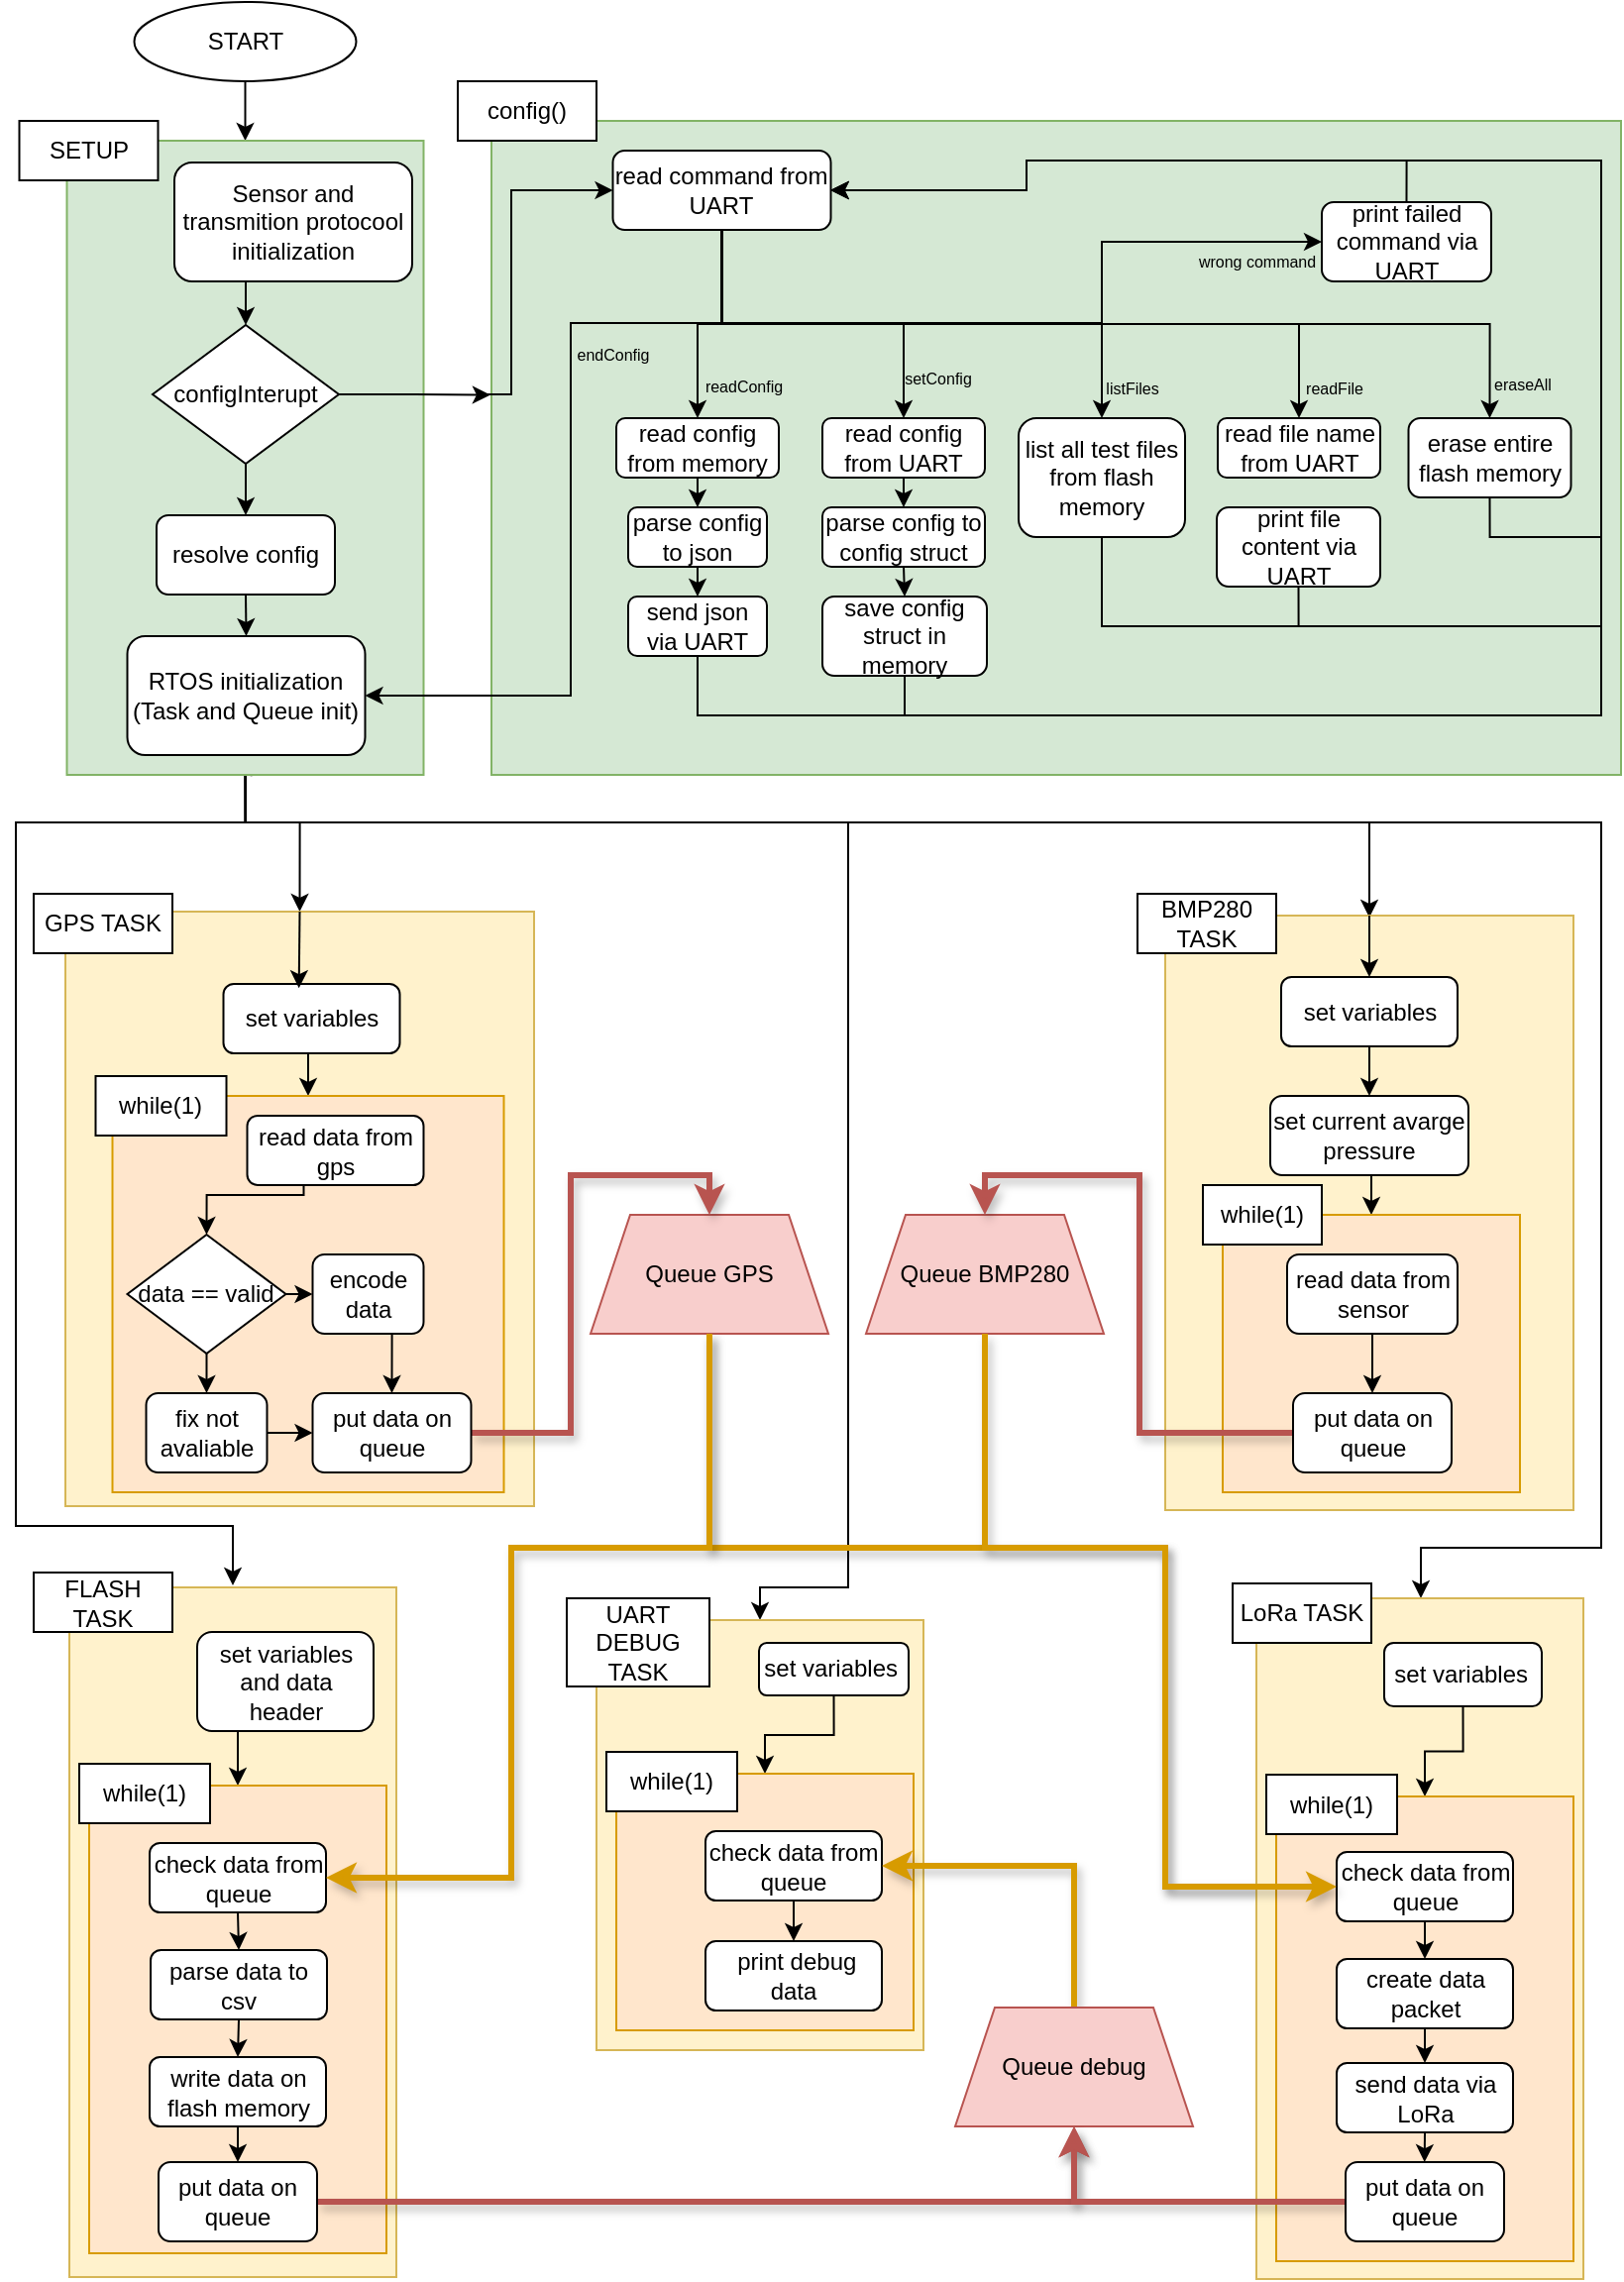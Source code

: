 <mxfile version="14.2.9" type="device"><diagram id="j7i_S4U2fD-JFl6NUYsl" name="Page-1"><mxGraphModel dx="1185" dy="635" grid="1" gridSize="10" guides="1" tooltips="1" connect="1" arrows="1" fold="1" page="1" pageScale="1" pageWidth="827" pageHeight="1169" math="0" shadow="0"><root><mxCell id="0"/><mxCell id="1" parent="0"/><mxCell id="GOM4P5yWEiOTHMQpTjAB-31" style="edgeStyle=orthogonalEdgeStyle;rounded=0;orthogonalLoop=1;jettySize=auto;html=1;exitX=0.5;exitY=1;exitDx=0;exitDy=0;entryX=0.5;entryY=0;entryDx=0;entryDy=0;" edge="1" parent="1" source="WGwQD9gtmluNyGBOZMlj-1" target="WGwQD9gtmluNyGBOZMlj-3"><mxGeometry relative="1" as="geometry"/></mxCell><mxCell id="WGwQD9gtmluNyGBOZMlj-1" value="START" style="ellipse;whiteSpace=wrap;html=1;" parent="1" vertex="1"><mxGeometry x="69.75" y="10" width="112" height="40" as="geometry"/></mxCell><mxCell id="WGwQD9gtmluNyGBOZMlj-110" style="edgeStyle=orthogonalEdgeStyle;rounded=0;orthogonalLoop=1;jettySize=auto;html=1;exitX=0.5;exitY=1;exitDx=0;exitDy=0;entryX=0.5;entryY=0;entryDx=0;entryDy=0;" parent="1" source="WGwQD9gtmluNyGBOZMlj-3" target="WGwQD9gtmluNyGBOZMlj-40" edge="1"><mxGeometry relative="1" as="geometry"><Array as="points"><mxPoint x="126" y="424"/><mxPoint x="153" y="424"/></Array></mxGeometry></mxCell><mxCell id="WGwQD9gtmluNyGBOZMlj-112" style="edgeStyle=orthogonalEdgeStyle;rounded=0;orthogonalLoop=1;jettySize=auto;html=1;entryX=0.5;entryY=0;entryDx=0;entryDy=0;" parent="1" edge="1"><mxGeometry relative="1" as="geometry"><mxPoint x="172" y="424" as="sourcePoint"/><mxPoint x="693" y="472" as="targetPoint"/><Array as="points"><mxPoint x="125" y="424"/><mxPoint x="125" y="424"/><mxPoint x="693" y="424"/></Array></mxGeometry></mxCell><mxCell id="WGwQD9gtmluNyGBOZMlj-158" style="edgeStyle=orthogonalEdgeStyle;rounded=0;orthogonalLoop=1;jettySize=auto;html=1;exitX=0.517;exitY=1.002;exitDx=0;exitDy=0;entryX=0.5;entryY=0;entryDx=0;entryDy=0;shadow=0;strokeWidth=1;exitPerimeter=0;" parent="1" source="WGwQD9gtmluNyGBOZMlj-3" edge="1"><mxGeometry relative="1" as="geometry"><mxPoint x="408" y="379.0" as="sourcePoint"/><mxPoint x="119.5" y="809" as="targetPoint"/><Array as="points"><mxPoint x="126" y="381"/><mxPoint x="126" y="424"/><mxPoint x="10" y="424"/><mxPoint x="10" y="779"/><mxPoint x="120" y="779"/></Array></mxGeometry></mxCell><mxCell id="WGwQD9gtmluNyGBOZMlj-160" style="edgeStyle=orthogonalEdgeStyle;rounded=0;orthogonalLoop=1;jettySize=auto;html=1;exitX=0.5;exitY=1;exitDx=0;exitDy=0;shadow=0;strokeWidth=1;" parent="1" source="WGwQD9gtmluNyGBOZMlj-3" target="WGwQD9gtmluNyGBOZMlj-115" edge="1"><mxGeometry relative="1" as="geometry"><Array as="points"><mxPoint x="126" y="424"/><mxPoint x="810" y="424"/><mxPoint x="810" y="790"/><mxPoint x="719" y="790"/></Array></mxGeometry></mxCell><mxCell id="WGwQD9gtmluNyGBOZMlj-192" style="edgeStyle=orthogonalEdgeStyle;rounded=0;orthogonalLoop=1;jettySize=auto;html=1;exitX=0.5;exitY=1;exitDx=0;exitDy=0;entryX=0.5;entryY=0;entryDx=0;entryDy=0;shadow=0;strokeWidth=1;" parent="1" source="WGwQD9gtmluNyGBOZMlj-3" target="WGwQD9gtmluNyGBOZMlj-122" edge="1"><mxGeometry relative="1" as="geometry"><Array as="points"><mxPoint x="126" y="424"/><mxPoint x="430" y="424"/><mxPoint x="430" y="810"/><mxPoint x="386" y="810"/></Array></mxGeometry></mxCell><mxCell id="WGwQD9gtmluNyGBOZMlj-3" value="" style="rounded=0;whiteSpace=wrap;html=1;fillColor=#d5e8d4;strokeColor=#82b366;" parent="1" vertex="1"><mxGeometry x="35.75" y="80" width="180" height="320" as="geometry"/></mxCell><mxCell id="WGwQD9gtmluNyGBOZMlj-34" style="edgeStyle=orthogonalEdgeStyle;rounded=0;orthogonalLoop=1;jettySize=auto;html=1;exitX=0.5;exitY=1;exitDx=0;exitDy=0;entryX=0.5;entryY=0;entryDx=0;entryDy=0;" parent="1" source="WGwQD9gtmluNyGBOZMlj-5" target="WGwQD9gtmluNyGBOZMlj-6" edge="1"><mxGeometry relative="1" as="geometry"/></mxCell><mxCell id="WGwQD9gtmluNyGBOZMlj-5" value="Sensor and transmition protocool initialization" style="rounded=1;whiteSpace=wrap;html=1;" parent="1" vertex="1"><mxGeometry x="90" y="91" width="120" height="60" as="geometry"/></mxCell><mxCell id="GOM4P5yWEiOTHMQpTjAB-51" style="edgeStyle=orthogonalEdgeStyle;rounded=0;orthogonalLoop=1;jettySize=auto;html=1;exitX=0.5;exitY=1;exitDx=0;exitDy=0;entryX=0.5;entryY=0;entryDx=0;entryDy=0;" edge="1" parent="1" source="WGwQD9gtmluNyGBOZMlj-6" target="GOM4P5yWEiOTHMQpTjAB-50"><mxGeometry relative="1" as="geometry"/></mxCell><mxCell id="GOM4P5yWEiOTHMQpTjAB-54" style="edgeStyle=orthogonalEdgeStyle;rounded=0;orthogonalLoop=1;jettySize=auto;html=1;exitX=1;exitY=0.5;exitDx=0;exitDy=0;entryX=-0.001;entryY=0.419;entryDx=0;entryDy=0;entryPerimeter=0;" edge="1" parent="1" source="WGwQD9gtmluNyGBOZMlj-6" target="WGwQD9gtmluNyGBOZMlj-10"><mxGeometry relative="1" as="geometry"><mxPoint x="248" y="208" as="targetPoint"/></mxGeometry></mxCell><mxCell id="WGwQD9gtmluNyGBOZMlj-6" value="configInterupt" style="rhombus;whiteSpace=wrap;html=1;" parent="1" vertex="1"><mxGeometry x="79" y="173" width="94" height="70" as="geometry"/></mxCell><mxCell id="WGwQD9gtmluNyGBOZMlj-10" value="&lt;br&gt;&lt;br&gt;" style="rounded=0;whiteSpace=wrap;html=1;fillColor=#d5e8d4;strokeColor=#82b366;" parent="1" vertex="1"><mxGeometry x="250" y="70" width="570" height="330" as="geometry"/></mxCell><mxCell id="WGwQD9gtmluNyGBOZMlj-12" value="config()" style="rounded=0;whiteSpace=wrap;html=1;" parent="1" vertex="1"><mxGeometry x="233" y="50" width="70" height="30" as="geometry"/></mxCell><mxCell id="GOM4P5yWEiOTHMQpTjAB-33" value="" style="edgeStyle=orthogonalEdgeStyle;rounded=0;orthogonalLoop=1;jettySize=auto;html=1;exitX=0.5;exitY=1;exitDx=0;exitDy=0;entryX=0.5;entryY=0;entryDx=0;entryDy=0;" edge="1" parent="1" source="WGwQD9gtmluNyGBOZMlj-15" target="GOM4P5yWEiOTHMQpTjAB-7"><mxGeometry x="0.56" relative="1" as="geometry"><mxPoint as="offset"/></mxGeometry></mxCell><mxCell id="GOM4P5yWEiOTHMQpTjAB-42" value="&lt;font style=&quot;font-size: 8px&quot;&gt;readConfig&lt;/font&gt;" style="edgeLabel;html=1;align=center;verticalAlign=middle;resizable=0;points=[];labelBackgroundColor=none;" vertex="1" connectable="0" parent="GOM4P5yWEiOTHMQpTjAB-33"><mxGeometry x="0.562" y="-1" relative="1" as="geometry"><mxPoint x="23.99" y="6.29" as="offset"/></mxGeometry></mxCell><mxCell id="GOM4P5yWEiOTHMQpTjAB-34" value="" style="edgeStyle=orthogonalEdgeStyle;rounded=0;orthogonalLoop=1;jettySize=auto;html=1;exitX=0.5;exitY=1;exitDx=0;exitDy=0;entryX=0.5;entryY=0;entryDx=0;entryDy=0;" edge="1" parent="1" source="WGwQD9gtmluNyGBOZMlj-15" target="GOM4P5yWEiOTHMQpTjAB-14"><mxGeometry x="0.619" relative="1" as="geometry"><mxPoint as="offset"/></mxGeometry></mxCell><mxCell id="GOM4P5yWEiOTHMQpTjAB-44" value="&lt;font style=&quot;font-size: 8px&quot;&gt;setConfig&lt;/font&gt;" style="edgeLabel;html=1;align=center;verticalAlign=middle;resizable=0;points=[];labelBackgroundColor=none;" vertex="1" connectable="0" parent="GOM4P5yWEiOTHMQpTjAB-34"><mxGeometry x="0.585" relative="1" as="geometry"><mxPoint x="17.2" y="17.94" as="offset"/></mxGeometry></mxCell><mxCell id="GOM4P5yWEiOTHMQpTjAB-35" style="edgeStyle=orthogonalEdgeStyle;rounded=0;orthogonalLoop=1;jettySize=auto;html=1;exitX=0.5;exitY=1;exitDx=0;exitDy=0;" edge="1" parent="1" source="WGwQD9gtmluNyGBOZMlj-15" target="GOM4P5yWEiOTHMQpTjAB-21"><mxGeometry relative="1" as="geometry"/></mxCell><mxCell id="GOM4P5yWEiOTHMQpTjAB-45" value="&lt;font style=&quot;font-size: 8px&quot;&gt;listFiles&lt;/font&gt;" style="edgeLabel;html=1;align=center;verticalAlign=middle;resizable=0;points=[];labelBackgroundColor=none;" vertex="1" connectable="0" parent="GOM4P5yWEiOTHMQpTjAB-35"><mxGeometry x="0.888" relative="1" as="geometry"><mxPoint x="15.17" as="offset"/></mxGeometry></mxCell><mxCell id="GOM4P5yWEiOTHMQpTjAB-36" style="edgeStyle=orthogonalEdgeStyle;rounded=0;orthogonalLoop=1;jettySize=auto;html=1;exitX=0.5;exitY=1;exitDx=0;exitDy=0;entryX=0.5;entryY=0;entryDx=0;entryDy=0;" edge="1" parent="1" source="WGwQD9gtmluNyGBOZMlj-15" target="GOM4P5yWEiOTHMQpTjAB-22"><mxGeometry relative="1" as="geometry"/></mxCell><mxCell id="GOM4P5yWEiOTHMQpTjAB-46" value="&lt;font style=&quot;font-size: 8px&quot;&gt;readFile&lt;/font&gt;" style="edgeLabel;html=1;align=center;verticalAlign=middle;resizable=0;points=[];labelBackgroundColor=none;" vertex="1" connectable="0" parent="GOM4P5yWEiOTHMQpTjAB-36"><mxGeometry x="0.916" y="-1" relative="1" as="geometry"><mxPoint x="18.73" as="offset"/></mxGeometry></mxCell><mxCell id="GOM4P5yWEiOTHMQpTjAB-37" style="edgeStyle=orthogonalEdgeStyle;rounded=0;orthogonalLoop=1;jettySize=auto;html=1;exitX=0.5;exitY=1;exitDx=0;exitDy=0;entryX=0.5;entryY=0;entryDx=0;entryDy=0;" edge="1" parent="1" source="WGwQD9gtmluNyGBOZMlj-15" target="GOM4P5yWEiOTHMQpTjAB-26"><mxGeometry relative="1" as="geometry"/></mxCell><mxCell id="GOM4P5yWEiOTHMQpTjAB-47" value="&lt;font style=&quot;font-size: 8px&quot;&gt;eraseAll&lt;/font&gt;" style="edgeLabel;html=1;align=center;verticalAlign=middle;resizable=0;points=[];labelBackgroundColor=none;" vertex="1" connectable="0" parent="GOM4P5yWEiOTHMQpTjAB-37"><mxGeometry x="0.924" y="1" relative="1" as="geometry"><mxPoint x="14.76" as="offset"/></mxGeometry></mxCell><mxCell id="GOM4P5yWEiOTHMQpTjAB-57" style="edgeStyle=orthogonalEdgeStyle;rounded=0;orthogonalLoop=1;jettySize=auto;html=1;exitX=0.5;exitY=1;exitDx=0;exitDy=0;entryX=1;entryY=0.5;entryDx=0;entryDy=0;" edge="1" parent="1" source="WGwQD9gtmluNyGBOZMlj-15" target="WGwQD9gtmluNyGBOZMlj-35"><mxGeometry relative="1" as="geometry"><Array as="points"><mxPoint x="366" y="172"/><mxPoint x="290" y="172"/><mxPoint x="290" y="360"/></Array></mxGeometry></mxCell><mxCell id="GOM4P5yWEiOTHMQpTjAB-58" value="&lt;font style=&quot;font-size: 8px&quot;&gt;endConfig&lt;/font&gt;" style="edgeLabel;html=1;align=center;verticalAlign=middle;resizable=0;points=[];labelBackgroundColor=none;" vertex="1" connectable="0" parent="GOM4P5yWEiOTHMQpTjAB-57"><mxGeometry x="-0.228" relative="1" as="geometry"><mxPoint x="21.22" y="-22.29" as="offset"/></mxGeometry></mxCell><mxCell id="GOM4P5yWEiOTHMQpTjAB-66" style="edgeStyle=orthogonalEdgeStyle;rounded=0;orthogonalLoop=1;jettySize=auto;html=1;exitX=0.5;exitY=1;exitDx=0;exitDy=0;entryX=0;entryY=0.5;entryDx=0;entryDy=0;" edge="1" parent="1" source="WGwQD9gtmluNyGBOZMlj-15" target="GOM4P5yWEiOTHMQpTjAB-30"><mxGeometry relative="1" as="geometry"><Array as="points"><mxPoint x="366" y="172"/><mxPoint x="558" y="172"/><mxPoint x="558" y="131"/></Array></mxGeometry></mxCell><mxCell id="GOM4P5yWEiOTHMQpTjAB-67" value="&lt;font style=&quot;font-size: 8px&quot;&gt;wrong command&lt;/font&gt;" style="edgeLabel;html=1;align=center;verticalAlign=middle;resizable=0;points=[];labelBackgroundColor=none;" vertex="1" connectable="0" parent="GOM4P5yWEiOTHMQpTjAB-66"><mxGeometry x="0.797" y="-1" relative="1" as="geometry"><mxPoint x="6.89" y="8" as="offset"/></mxGeometry></mxCell><mxCell id="WGwQD9gtmluNyGBOZMlj-15" value="read command from UART" style="rounded=1;whiteSpace=wrap;html=1;" parent="1" vertex="1"><mxGeometry x="311.25" y="85" width="110" height="40" as="geometry"/></mxCell><mxCell id="WGwQD9gtmluNyGBOZMlj-35" value="RTOS initialization&lt;br&gt;(Task and Queue init)" style="rounded=1;whiteSpace=wrap;html=1;" parent="1" vertex="1"><mxGeometry x="66.25" y="330" width="120" height="60" as="geometry"/></mxCell><mxCell id="WGwQD9gtmluNyGBOZMlj-39" value="" style="rounded=0;whiteSpace=wrap;html=1;fillColor=#fff2cc;strokeColor=#d6b656;" parent="1" vertex="1"><mxGeometry x="590" y="471" width="206" height="300" as="geometry"/></mxCell><mxCell id="WGwQD9gtmluNyGBOZMlj-105" style="edgeStyle=orthogonalEdgeStyle;rounded=0;orthogonalLoop=1;jettySize=auto;html=1;exitX=0.5;exitY=0;exitDx=0;exitDy=0;entryX=0.434;entryY=0.062;entryDx=0;entryDy=0;entryPerimeter=0;" parent="1" source="WGwQD9gtmluNyGBOZMlj-40" target="WGwQD9gtmluNyGBOZMlj-78" edge="1"><mxGeometry relative="1" as="geometry"/></mxCell><mxCell id="WGwQD9gtmluNyGBOZMlj-40" value="" style="rounded=0;whiteSpace=wrap;html=1;fillColor=#fff2cc;strokeColor=#d6b656;" parent="1" vertex="1"><mxGeometry x="35" y="469" width="236.5" height="300" as="geometry"/></mxCell><mxCell id="WGwQD9gtmluNyGBOZMlj-41" value="" style="rounded=0;whiteSpace=wrap;html=1;fillColor=#fff2cc;strokeColor=#d6b656;" parent="1" vertex="1"><mxGeometry x="37" y="810" width="165" height="348" as="geometry"/></mxCell><mxCell id="WGwQD9gtmluNyGBOZMlj-48" value="Queue BMP280" style="shape=trapezoid;perimeter=trapezoidPerimeter;whiteSpace=wrap;html=1;fixedSize=1;fillColor=#f8cecc;strokeColor=#b85450;" parent="1" vertex="1"><mxGeometry x="439" y="622" width="120" height="60" as="geometry"/></mxCell><mxCell id="WGwQD9gtmluNyGBOZMlj-178" style="edgeStyle=orthogonalEdgeStyle;rounded=0;orthogonalLoop=1;jettySize=auto;html=1;exitX=0.5;exitY=1;exitDx=0;exitDy=0;shadow=1;strokeWidth=3;entryX=0;entryY=0.5;entryDx=0;entryDy=0;fillColor=#ffe6cc;strokeColor=#d79b00;" parent="1" source="WGwQD9gtmluNyGBOZMlj-49" target="WGwQD9gtmluNyGBOZMlj-121" edge="1"><mxGeometry relative="1" as="geometry"><mxPoint x="480" y="840" as="targetPoint"/><Array as="points"><mxPoint x="360" y="790"/><mxPoint x="590" y="790"/><mxPoint x="590" y="961"/></Array></mxGeometry></mxCell><mxCell id="WGwQD9gtmluNyGBOZMlj-49" value="Queue GPS" style="shape=trapezoid;perimeter=trapezoidPerimeter;whiteSpace=wrap;html=1;fixedSize=1;fillColor=#f8cecc;strokeColor=#b85450;" parent="1" vertex="1"><mxGeometry x="300" y="622" width="120" height="60" as="geometry"/></mxCell><mxCell id="WGwQD9gtmluNyGBOZMlj-57" style="edgeStyle=orthogonalEdgeStyle;rounded=0;orthogonalLoop=1;jettySize=auto;html=1;exitX=0.5;exitY=1;exitDx=0;exitDy=0;entryX=0.5;entryY=0;entryDx=0;entryDy=0;" parent="1" source="WGwQD9gtmluNyGBOZMlj-50" target="WGwQD9gtmluNyGBOZMlj-56" edge="1"><mxGeometry relative="1" as="geometry"/></mxCell><mxCell id="WGwQD9gtmluNyGBOZMlj-50" value="set variables" style="rounded=1;whiteSpace=wrap;html=1;" parent="1" vertex="1"><mxGeometry x="648.5" y="502" width="89" height="35" as="geometry"/></mxCell><mxCell id="WGwQD9gtmluNyGBOZMlj-54" value="SETUP" style="rounded=0;whiteSpace=wrap;html=1;" parent="1" vertex="1"><mxGeometry x="11.75" y="70" width="70" height="30" as="geometry"/></mxCell><mxCell id="WGwQD9gtmluNyGBOZMlj-4" value="BMP280 TASK" style="rounded=0;whiteSpace=wrap;html=1;" parent="1" vertex="1"><mxGeometry x="576" y="460" width="70" height="30" as="geometry"/></mxCell><mxCell id="WGwQD9gtmluNyGBOZMlj-74" style="edgeStyle=orthogonalEdgeStyle;rounded=0;orthogonalLoop=1;jettySize=auto;html=1;exitX=0.5;exitY=1;exitDx=0;exitDy=0;entryX=0.5;entryY=0;entryDx=0;entryDy=0;" parent="1" source="WGwQD9gtmluNyGBOZMlj-56" target="WGwQD9gtmluNyGBOZMlj-65" edge="1"><mxGeometry relative="1" as="geometry"/></mxCell><mxCell id="WGwQD9gtmluNyGBOZMlj-56" value="set current avarge pressure" style="rounded=1;whiteSpace=wrap;html=1;" parent="1" vertex="1"><mxGeometry x="643" y="562" width="100" height="40" as="geometry"/></mxCell><mxCell id="WGwQD9gtmluNyGBOZMlj-59" style="edgeStyle=orthogonalEdgeStyle;rounded=0;orthogonalLoop=1;jettySize=auto;html=1;exitX=0.5;exitY=0;exitDx=0;exitDy=0;entryX=0.5;entryY=0;entryDx=0;entryDy=0;" parent="1" source="WGwQD9gtmluNyGBOZMlj-39" target="WGwQD9gtmluNyGBOZMlj-50" edge="1"><mxGeometry relative="1" as="geometry"/></mxCell><mxCell id="WGwQD9gtmluNyGBOZMlj-65" value="" style="rounded=0;whiteSpace=wrap;html=1;fillColor=#ffe6cc;strokeColor=#d79b00;" parent="1" vertex="1"><mxGeometry x="619" y="622" width="150" height="140" as="geometry"/></mxCell><mxCell id="WGwQD9gtmluNyGBOZMlj-70" value="while(1)" style="rounded=0;whiteSpace=wrap;html=1;" parent="1" vertex="1"><mxGeometry x="609" y="607" width="60" height="30" as="geometry"/></mxCell><mxCell id="WGwQD9gtmluNyGBOZMlj-73" style="edgeStyle=orthogonalEdgeStyle;rounded=0;orthogonalLoop=1;jettySize=auto;html=1;exitX=0.5;exitY=1;exitDx=0;exitDy=0;" parent="1" source="WGwQD9gtmluNyGBOZMlj-71" target="WGwQD9gtmluNyGBOZMlj-72" edge="1"><mxGeometry relative="1" as="geometry"/></mxCell><mxCell id="WGwQD9gtmluNyGBOZMlj-71" value="read data from sensor" style="rounded=1;whiteSpace=wrap;html=1;" parent="1" vertex="1"><mxGeometry x="651.5" y="642" width="86" height="40" as="geometry"/></mxCell><mxCell id="WGwQD9gtmluNyGBOZMlj-114" style="edgeStyle=orthogonalEdgeStyle;rounded=0;orthogonalLoop=1;jettySize=auto;html=1;exitX=0;exitY=0.5;exitDx=0;exitDy=0;entryX=0.5;entryY=0;entryDx=0;entryDy=0;strokeWidth=3;fillColor=#f8cecc;strokeColor=#b85450;shadow=1;" parent="1" source="WGwQD9gtmluNyGBOZMlj-72" target="WGwQD9gtmluNyGBOZMlj-48" edge="1"><mxGeometry relative="1" as="geometry"><Array as="points"><mxPoint x="577" y="732"/><mxPoint x="577" y="602"/><mxPoint x="499" y="602"/></Array></mxGeometry></mxCell><mxCell id="WGwQD9gtmluNyGBOZMlj-72" value="put data on queue" style="rounded=1;whiteSpace=wrap;html=1;" parent="1" vertex="1"><mxGeometry x="654.5" y="712" width="80" height="40" as="geometry"/></mxCell><mxCell id="WGwQD9gtmluNyGBOZMlj-77" value="GPS TASK" style="rounded=0;whiteSpace=wrap;html=1;" parent="1" vertex="1"><mxGeometry x="19" y="460" width="70" height="30" as="geometry"/></mxCell><mxCell id="WGwQD9gtmluNyGBOZMlj-86" style="edgeStyle=orthogonalEdgeStyle;rounded=0;orthogonalLoop=1;jettySize=auto;html=1;exitX=0.5;exitY=1;exitDx=0;exitDy=0;entryX=0.5;entryY=0;entryDx=0;entryDy=0;" parent="1" source="WGwQD9gtmluNyGBOZMlj-78" target="WGwQD9gtmluNyGBOZMlj-81" edge="1"><mxGeometry relative="1" as="geometry"/></mxCell><mxCell id="WGwQD9gtmluNyGBOZMlj-78" value="set variables" style="rounded=1;whiteSpace=wrap;html=1;" parent="1" vertex="1"><mxGeometry x="114.75" y="505.5" width="89" height="35" as="geometry"/></mxCell><mxCell id="WGwQD9gtmluNyGBOZMlj-81" value="" style="rounded=0;whiteSpace=wrap;html=1;fillColor=#ffe6cc;strokeColor=#d79b00;" parent="1" vertex="1"><mxGeometry x="58.75" y="562" width="197.5" height="200" as="geometry"/></mxCell><mxCell id="WGwQD9gtmluNyGBOZMlj-82" value="while(1)" style="rounded=0;whiteSpace=wrap;html=1;" parent="1" vertex="1"><mxGeometry x="50.25" y="552" width="66" height="30" as="geometry"/></mxCell><mxCell id="WGwQD9gtmluNyGBOZMlj-90" style="edgeStyle=orthogonalEdgeStyle;rounded=0;orthogonalLoop=1;jettySize=auto;html=1;exitX=1;exitY=0.5;exitDx=0;exitDy=0;entryX=0;entryY=0.5;entryDx=0;entryDy=0;" parent="1" source="WGwQD9gtmluNyGBOZMlj-83" target="WGwQD9gtmluNyGBOZMlj-89" edge="1"><mxGeometry relative="1" as="geometry"/></mxCell><mxCell id="WGwQD9gtmluNyGBOZMlj-93" style="edgeStyle=orthogonalEdgeStyle;rounded=0;orthogonalLoop=1;jettySize=auto;html=1;exitX=0.5;exitY=1;exitDx=0;exitDy=0;entryX=0.5;entryY=0;entryDx=0;entryDy=0;" parent="1" source="WGwQD9gtmluNyGBOZMlj-83" target="WGwQD9gtmluNyGBOZMlj-91" edge="1"><mxGeometry relative="1" as="geometry"/></mxCell><mxCell id="WGwQD9gtmluNyGBOZMlj-83" value="data == valid" style="rhombus;whiteSpace=wrap;html=1;" parent="1" vertex="1"><mxGeometry x="66.25" y="632" width="80" height="60" as="geometry"/></mxCell><mxCell id="WGwQD9gtmluNyGBOZMlj-87" style="edgeStyle=orthogonalEdgeStyle;rounded=0;orthogonalLoop=1;jettySize=auto;html=1;exitX=0.5;exitY=1;exitDx=0;exitDy=0;entryX=0.5;entryY=0;entryDx=0;entryDy=0;" parent="1" source="WGwQD9gtmluNyGBOZMlj-84" target="WGwQD9gtmluNyGBOZMlj-83" edge="1"><mxGeometry relative="1" as="geometry"><Array as="points"><mxPoint x="155.25" y="612"/><mxPoint x="106.25" y="612"/></Array></mxGeometry></mxCell><mxCell id="WGwQD9gtmluNyGBOZMlj-84" value="read data from gps" style="rounded=1;whiteSpace=wrap;html=1;" parent="1" vertex="1"><mxGeometry x="126.75" y="572" width="89" height="35" as="geometry"/></mxCell><mxCell id="WGwQD9gtmluNyGBOZMlj-94" style="edgeStyle=orthogonalEdgeStyle;rounded=0;orthogonalLoop=1;jettySize=auto;html=1;exitX=0.5;exitY=1;exitDx=0;exitDy=0;entryX=0.5;entryY=0;entryDx=0;entryDy=0;" parent="1" source="WGwQD9gtmluNyGBOZMlj-89" target="WGwQD9gtmluNyGBOZMlj-92" edge="1"><mxGeometry relative="1" as="geometry"/></mxCell><mxCell id="WGwQD9gtmluNyGBOZMlj-89" value="encode&lt;br&gt;data" style="rounded=1;whiteSpace=wrap;html=1;" parent="1" vertex="1"><mxGeometry x="159.75" y="642" width="56" height="40" as="geometry"/></mxCell><mxCell id="WGwQD9gtmluNyGBOZMlj-95" style="edgeStyle=orthogonalEdgeStyle;rounded=0;orthogonalLoop=1;jettySize=auto;html=1;exitX=1;exitY=0.5;exitDx=0;exitDy=0;" parent="1" source="WGwQD9gtmluNyGBOZMlj-91" target="WGwQD9gtmluNyGBOZMlj-92" edge="1"><mxGeometry relative="1" as="geometry"/></mxCell><mxCell id="WGwQD9gtmluNyGBOZMlj-91" value="fix not avaliable" style="rounded=1;whiteSpace=wrap;html=1;" parent="1" vertex="1"><mxGeometry x="75.75" y="712" width="61" height="40" as="geometry"/></mxCell><mxCell id="WGwQD9gtmluNyGBOZMlj-113" style="edgeStyle=orthogonalEdgeStyle;rounded=0;orthogonalLoop=1;jettySize=auto;html=1;exitX=1;exitY=0.5;exitDx=0;exitDy=0;entryX=0.5;entryY=0;entryDx=0;entryDy=0;fillColor=#f8cecc;strokeColor=#b85450;strokeWidth=3;shadow=1;" parent="1" source="WGwQD9gtmluNyGBOZMlj-92" target="WGwQD9gtmluNyGBOZMlj-49" edge="1"><mxGeometry relative="1" as="geometry"><Array as="points"><mxPoint x="290" y="732"/><mxPoint x="290" y="602"/><mxPoint x="360" y="602"/></Array></mxGeometry></mxCell><mxCell id="WGwQD9gtmluNyGBOZMlj-92" value="put data on queue" style="rounded=1;whiteSpace=wrap;html=1;" parent="1" vertex="1"><mxGeometry x="159.75" y="712" width="80" height="40" as="geometry"/></mxCell><mxCell id="WGwQD9gtmluNyGBOZMlj-101" style="edgeStyle=orthogonalEdgeStyle;rounded=0;orthogonalLoop=1;jettySize=auto;html=1;exitX=0.5;exitY=1;exitDx=0;exitDy=0;entryX=0.5;entryY=0;entryDx=0;entryDy=0;" parent="1" source="WGwQD9gtmluNyGBOZMlj-97" target="WGwQD9gtmluNyGBOZMlj-99" edge="1"><mxGeometry relative="1" as="geometry"/></mxCell><mxCell id="WGwQD9gtmluNyGBOZMlj-97" value="set variables and data header" style="rounded=1;whiteSpace=wrap;html=1;" parent="1" vertex="1"><mxGeometry x="101.5" y="832.5" width="89" height="50" as="geometry"/></mxCell><mxCell id="WGwQD9gtmluNyGBOZMlj-98" value="FLASH TASK" style="rounded=0;whiteSpace=wrap;html=1;" parent="1" vertex="1"><mxGeometry x="19" y="802.5" width="70" height="30" as="geometry"/></mxCell><mxCell id="WGwQD9gtmluNyGBOZMlj-99" value="" style="rounded=0;whiteSpace=wrap;html=1;fillColor=#ffe6cc;strokeColor=#d79b00;" parent="1" vertex="1"><mxGeometry x="47" y="910" width="150" height="236" as="geometry"/></mxCell><mxCell id="WGwQD9gtmluNyGBOZMlj-100" value="while(1)" style="rounded=0;whiteSpace=wrap;html=1;" parent="1" vertex="1"><mxGeometry x="42" y="899" width="66" height="30" as="geometry"/></mxCell><mxCell id="WGwQD9gtmluNyGBOZMlj-141" style="edgeStyle=orthogonalEdgeStyle;rounded=0;orthogonalLoop=1;jettySize=auto;html=1;exitX=0.5;exitY=1;exitDx=0;exitDy=0;entryX=0.5;entryY=0;entryDx=0;entryDy=0;" parent="1" source="WGwQD9gtmluNyGBOZMlj-102" target="WGwQD9gtmluNyGBOZMlj-138" edge="1"><mxGeometry relative="1" as="geometry"/></mxCell><mxCell id="WGwQD9gtmluNyGBOZMlj-102" value="check data from queue" style="rounded=1;whiteSpace=wrap;html=1;" parent="1" vertex="1"><mxGeometry x="77.5" y="939" width="89" height="35" as="geometry"/></mxCell><mxCell id="WGwQD9gtmluNyGBOZMlj-109" style="edgeStyle=orthogonalEdgeStyle;rounded=0;orthogonalLoop=1;jettySize=auto;html=1;exitX=0.5;exitY=0;exitDx=0;exitDy=0;entryX=0.428;entryY=0.06;entryDx=0;entryDy=0;entryPerimeter=0;" parent="1" source="WGwQD9gtmluNyGBOZMlj-40" target="WGwQD9gtmluNyGBOZMlj-78" edge="1"><mxGeometry relative="1" as="geometry"/></mxCell><mxCell id="WGwQD9gtmluNyGBOZMlj-115" value="" style="rounded=0;whiteSpace=wrap;html=1;fillColor=#fff2cc;strokeColor=#d6b656;" parent="1" vertex="1"><mxGeometry x="636" y="815.5" width="165" height="343.5" as="geometry"/></mxCell><mxCell id="WGwQD9gtmluNyGBOZMlj-116" style="edgeStyle=orthogonalEdgeStyle;rounded=0;orthogonalLoop=1;jettySize=auto;html=1;exitX=0.5;exitY=1;exitDx=0;exitDy=0;entryX=0.5;entryY=0;entryDx=0;entryDy=0;" parent="1" source="WGwQD9gtmluNyGBOZMlj-117" target="WGwQD9gtmluNyGBOZMlj-119" edge="1"><mxGeometry relative="1" as="geometry"/></mxCell><mxCell id="WGwQD9gtmluNyGBOZMlj-117" value="set variables&amp;nbsp;" style="rounded=1;whiteSpace=wrap;html=1;" parent="1" vertex="1"><mxGeometry x="700.5" y="838" width="79.5" height="32" as="geometry"/></mxCell><mxCell id="WGwQD9gtmluNyGBOZMlj-118" value="LoRa TASK" style="rounded=0;whiteSpace=wrap;html=1;" parent="1" vertex="1"><mxGeometry x="624" y="808" width="70" height="30" as="geometry"/></mxCell><mxCell id="WGwQD9gtmluNyGBOZMlj-119" value="" style="rounded=0;whiteSpace=wrap;html=1;fillColor=#ffe6cc;strokeColor=#d79b00;" parent="1" vertex="1"><mxGeometry x="646" y="915.5" width="150" height="234.5" as="geometry"/></mxCell><mxCell id="WGwQD9gtmluNyGBOZMlj-120" value="while(1)" style="rounded=0;whiteSpace=wrap;html=1;" parent="1" vertex="1"><mxGeometry x="641" y="904.5" width="66" height="30" as="geometry"/></mxCell><mxCell id="WGwQD9gtmluNyGBOZMlj-152" style="edgeStyle=orthogonalEdgeStyle;rounded=0;orthogonalLoop=1;jettySize=auto;html=1;exitX=0.5;exitY=1;exitDx=0;exitDy=0;entryX=0.5;entryY=0;entryDx=0;entryDy=0;shadow=0;strokeWidth=1;" parent="1" source="WGwQD9gtmluNyGBOZMlj-121" target="WGwQD9gtmluNyGBOZMlj-150" edge="1"><mxGeometry relative="1" as="geometry"/></mxCell><mxCell id="WGwQD9gtmluNyGBOZMlj-121" value="check data from queue" style="rounded=1;whiteSpace=wrap;html=1;" parent="1" vertex="1"><mxGeometry x="676.5" y="943.5" width="89" height="35" as="geometry"/></mxCell><mxCell id="WGwQD9gtmluNyGBOZMlj-122" value="" style="rounded=0;whiteSpace=wrap;html=1;fillColor=#fff2cc;strokeColor=#d6b656;" parent="1" vertex="1"><mxGeometry x="303" y="826.5" width="165" height="217" as="geometry"/></mxCell><mxCell id="WGwQD9gtmluNyGBOZMlj-123" style="edgeStyle=orthogonalEdgeStyle;rounded=0;orthogonalLoop=1;jettySize=auto;html=1;exitX=0.5;exitY=1;exitDx=0;exitDy=0;entryX=0.5;entryY=0;entryDx=0;entryDy=0;" parent="1" source="WGwQD9gtmluNyGBOZMlj-124" target="WGwQD9gtmluNyGBOZMlj-126" edge="1"><mxGeometry relative="1" as="geometry"/></mxCell><mxCell id="WGwQD9gtmluNyGBOZMlj-124" value="set variables&amp;nbsp;" style="rounded=1;whiteSpace=wrap;html=1;" parent="1" vertex="1"><mxGeometry x="385" y="838" width="75.5" height="26.5" as="geometry"/></mxCell><mxCell id="WGwQD9gtmluNyGBOZMlj-125" value="UART DEBUG&lt;br&gt;TASK" style="rounded=0;whiteSpace=wrap;html=1;" parent="1" vertex="1"><mxGeometry x="288" y="815.5" width="72" height="44.5" as="geometry"/></mxCell><mxCell id="WGwQD9gtmluNyGBOZMlj-126" value="" style="rounded=0;whiteSpace=wrap;html=1;fillColor=#ffe6cc;strokeColor=#d79b00;" parent="1" vertex="1"><mxGeometry x="313" y="904" width="150" height="129.5" as="geometry"/></mxCell><mxCell id="WGwQD9gtmluNyGBOZMlj-127" value="while(1)" style="rounded=0;whiteSpace=wrap;html=1;" parent="1" vertex="1"><mxGeometry x="308" y="893" width="66" height="30" as="geometry"/></mxCell><mxCell id="WGwQD9gtmluNyGBOZMlj-157" style="edgeStyle=orthogonalEdgeStyle;rounded=0;orthogonalLoop=1;jettySize=auto;html=1;exitX=0.5;exitY=1;exitDx=0;exitDy=0;entryX=0.5;entryY=0;entryDx=0;entryDy=0;shadow=0;strokeWidth=1;" parent="1" source="WGwQD9gtmluNyGBOZMlj-128" target="WGwQD9gtmluNyGBOZMlj-156" edge="1"><mxGeometry relative="1" as="geometry"/></mxCell><mxCell id="WGwQD9gtmluNyGBOZMlj-128" value="check data from queue" style="rounded=1;whiteSpace=wrap;html=1;" parent="1" vertex="1"><mxGeometry x="358" y="933" width="89" height="35" as="geometry"/></mxCell><mxCell id="WGwQD9gtmluNyGBOZMlj-142" style="edgeStyle=orthogonalEdgeStyle;rounded=0;orthogonalLoop=1;jettySize=auto;html=1;exitX=0.5;exitY=1;exitDx=0;exitDy=0;entryX=0.5;entryY=0;entryDx=0;entryDy=0;" parent="1" source="WGwQD9gtmluNyGBOZMlj-138" target="WGwQD9gtmluNyGBOZMlj-139" edge="1"><mxGeometry relative="1" as="geometry"/></mxCell><mxCell id="WGwQD9gtmluNyGBOZMlj-138" value="parse data to csv" style="rounded=1;whiteSpace=wrap;html=1;" parent="1" vertex="1"><mxGeometry x="78" y="993" width="89" height="35" as="geometry"/></mxCell><mxCell id="WGwQD9gtmluNyGBOZMlj-184" style="edgeStyle=orthogonalEdgeStyle;rounded=0;orthogonalLoop=1;jettySize=auto;html=1;exitX=0.5;exitY=1;exitDx=0;exitDy=0;entryX=0.5;entryY=0;entryDx=0;entryDy=0;shadow=0;strokeWidth=1;" parent="1" source="WGwQD9gtmluNyGBOZMlj-139" target="WGwQD9gtmluNyGBOZMlj-181" edge="1"><mxGeometry relative="1" as="geometry"/></mxCell><mxCell id="WGwQD9gtmluNyGBOZMlj-139" value="write data on&lt;br&gt;flash memory" style="rounded=1;whiteSpace=wrap;html=1;" parent="1" vertex="1"><mxGeometry x="77.5" y="1047" width="89" height="35" as="geometry"/></mxCell><mxCell id="WGwQD9gtmluNyGBOZMlj-153" style="edgeStyle=orthogonalEdgeStyle;rounded=0;orthogonalLoop=1;jettySize=auto;html=1;exitX=0.5;exitY=1;exitDx=0;exitDy=0;entryX=0.5;entryY=0;entryDx=0;entryDy=0;shadow=0;strokeWidth=1;" parent="1" source="WGwQD9gtmluNyGBOZMlj-150" target="WGwQD9gtmluNyGBOZMlj-151" edge="1"><mxGeometry relative="1" as="geometry"/></mxCell><mxCell id="WGwQD9gtmluNyGBOZMlj-150" value="create data packet" style="rounded=1;whiteSpace=wrap;html=1;" parent="1" vertex="1"><mxGeometry x="676.5" y="997.5" width="89" height="35" as="geometry"/></mxCell><mxCell id="WGwQD9gtmluNyGBOZMlj-185" style="edgeStyle=orthogonalEdgeStyle;rounded=0;orthogonalLoop=1;jettySize=auto;html=1;exitX=0.5;exitY=1;exitDx=0;exitDy=0;entryX=0.499;entryY=0.787;entryDx=0;entryDy=0;entryPerimeter=0;shadow=0;strokeWidth=1;" parent="1" source="WGwQD9gtmluNyGBOZMlj-151" target="WGwQD9gtmluNyGBOZMlj-119" edge="1"><mxGeometry relative="1" as="geometry"/></mxCell><mxCell id="WGwQD9gtmluNyGBOZMlj-151" value="send data via LoRa" style="rounded=1;whiteSpace=wrap;html=1;" parent="1" vertex="1"><mxGeometry x="676.5" y="1050" width="89" height="35" as="geometry"/></mxCell><mxCell id="WGwQD9gtmluNyGBOZMlj-156" value="&amp;nbsp;print debug data" style="rounded=1;whiteSpace=wrap;html=1;" parent="1" vertex="1"><mxGeometry x="358" y="988.5" width="89" height="35" as="geometry"/></mxCell><mxCell id="WGwQD9gtmluNyGBOZMlj-165" style="edgeStyle=orthogonalEdgeStyle;rounded=0;orthogonalLoop=1;jettySize=auto;html=1;exitX=0.5;exitY=0;exitDx=0;exitDy=0;entryX=1;entryY=0.5;entryDx=0;entryDy=0;shadow=1;strokeWidth=3;fillColor=#ffe6cc;strokeColor=#d79b00;" parent="1" source="WGwQD9gtmluNyGBOZMlj-162" target="WGwQD9gtmluNyGBOZMlj-128" edge="1"><mxGeometry relative="1" as="geometry"/></mxCell><mxCell id="WGwQD9gtmluNyGBOZMlj-162" value="Queue debug" style="shape=trapezoid;perimeter=trapezoidPerimeter;whiteSpace=wrap;html=1;fixedSize=1;fillColor=#f8cecc;strokeColor=#b85450;rotation=0;" parent="1" vertex="1"><mxGeometry x="484" y="1022" width="120" height="60" as="geometry"/></mxCell><mxCell id="WGwQD9gtmluNyGBOZMlj-169" style="edgeStyle=orthogonalEdgeStyle;rounded=0;orthogonalLoop=1;jettySize=auto;html=1;exitX=0.5;exitY=1;exitDx=0;exitDy=0;shadow=1;strokeWidth=3;entryX=0;entryY=0.5;entryDx=0;entryDy=0;fillColor=#ffe6cc;strokeColor=#d79b00;" parent="1" source="WGwQD9gtmluNyGBOZMlj-48" target="WGwQD9gtmluNyGBOZMlj-121" edge="1"><mxGeometry relative="1" as="geometry"><mxPoint x="560" y="920" as="targetPoint"/><Array as="points"><mxPoint x="499" y="790"/><mxPoint x="590" y="790"/><mxPoint x="590" y="961"/></Array></mxGeometry></mxCell><mxCell id="WGwQD9gtmluNyGBOZMlj-179" style="edgeStyle=orthogonalEdgeStyle;rounded=0;orthogonalLoop=1;jettySize=auto;html=1;exitX=0.5;exitY=1;exitDx=0;exitDy=0;entryX=1;entryY=0.5;entryDx=0;entryDy=0;shadow=1;strokeWidth=3;fillColor=#ffe6cc;strokeColor=#d79b00;" parent="1" source="WGwQD9gtmluNyGBOZMlj-49" target="WGwQD9gtmluNyGBOZMlj-102" edge="1"><mxGeometry relative="1" as="geometry"><Array as="points"><mxPoint x="360" y="790"/><mxPoint x="260" y="790"/><mxPoint x="260" y="957"/></Array></mxGeometry></mxCell><mxCell id="WGwQD9gtmluNyGBOZMlj-186" style="edgeStyle=orthogonalEdgeStyle;rounded=0;orthogonalLoop=1;jettySize=auto;html=1;exitX=1;exitY=0.5;exitDx=0;exitDy=0;entryX=0.5;entryY=1;entryDx=0;entryDy=0;shadow=1;strokeWidth=3;fillColor=#f8cecc;strokeColor=#b85450;" parent="1" source="WGwQD9gtmluNyGBOZMlj-181" target="WGwQD9gtmluNyGBOZMlj-162" edge="1"><mxGeometry relative="1" as="geometry"><Array as="points"><mxPoint x="544" y="1120"/></Array></mxGeometry></mxCell><mxCell id="WGwQD9gtmluNyGBOZMlj-181" value="put data on queue" style="rounded=1;whiteSpace=wrap;html=1;" parent="1" vertex="1"><mxGeometry x="82" y="1100" width="80" height="40" as="geometry"/></mxCell><mxCell id="WGwQD9gtmluNyGBOZMlj-188" style="edgeStyle=orthogonalEdgeStyle;rounded=0;orthogonalLoop=1;jettySize=auto;html=1;exitX=0;exitY=0.5;exitDx=0;exitDy=0;entryX=0.5;entryY=1;entryDx=0;entryDy=0;shadow=1;strokeWidth=3;fillColor=#f8cecc;strokeColor=#b85450;" parent="1" source="WGwQD9gtmluNyGBOZMlj-182" target="WGwQD9gtmluNyGBOZMlj-162" edge="1"><mxGeometry relative="1" as="geometry"><Array as="points"><mxPoint x="544" y="1120"/></Array></mxGeometry></mxCell><mxCell id="WGwQD9gtmluNyGBOZMlj-182" value="put data on queue" style="rounded=1;whiteSpace=wrap;html=1;" parent="1" vertex="1"><mxGeometry x="681" y="1100" width="80" height="40" as="geometry"/></mxCell><mxCell id="GOM4P5yWEiOTHMQpTjAB-12" style="edgeStyle=orthogonalEdgeStyle;rounded=0;orthogonalLoop=1;jettySize=auto;html=1;exitX=0.5;exitY=1;exitDx=0;exitDy=0;entryX=0.5;entryY=0;entryDx=0;entryDy=0;" edge="1" parent="1" source="GOM4P5yWEiOTHMQpTjAB-7" target="GOM4P5yWEiOTHMQpTjAB-10"><mxGeometry relative="1" as="geometry"/></mxCell><mxCell id="GOM4P5yWEiOTHMQpTjAB-7" value="read config from memory" style="rounded=1;whiteSpace=wrap;html=1;" vertex="1" parent="1"><mxGeometry x="313" y="220" width="82" height="30" as="geometry"/></mxCell><mxCell id="GOM4P5yWEiOTHMQpTjAB-64" style="edgeStyle=orthogonalEdgeStyle;rounded=0;orthogonalLoop=1;jettySize=auto;html=1;exitX=0.5;exitY=1;exitDx=0;exitDy=0;entryX=1;entryY=0.5;entryDx=0;entryDy=0;" edge="1" parent="1" source="GOM4P5yWEiOTHMQpTjAB-8" target="WGwQD9gtmluNyGBOZMlj-15"><mxGeometry relative="1" as="geometry"><Array as="points"><mxPoint x="354" y="370"/><mxPoint x="810" y="370"/><mxPoint x="810" y="90"/><mxPoint x="520" y="90"/><mxPoint x="520" y="105"/></Array></mxGeometry></mxCell><mxCell id="GOM4P5yWEiOTHMQpTjAB-8" value="send json via UART" style="rounded=1;whiteSpace=wrap;html=1;" vertex="1" parent="1"><mxGeometry x="319" y="310" width="70" height="30" as="geometry"/></mxCell><mxCell id="GOM4P5yWEiOTHMQpTjAB-13" style="edgeStyle=orthogonalEdgeStyle;rounded=0;orthogonalLoop=1;jettySize=auto;html=1;exitX=0.5;exitY=1;exitDx=0;exitDy=0;entryX=0.5;entryY=0;entryDx=0;entryDy=0;" edge="1" parent="1" source="GOM4P5yWEiOTHMQpTjAB-10" target="GOM4P5yWEiOTHMQpTjAB-8"><mxGeometry relative="1" as="geometry"/></mxCell><mxCell id="GOM4P5yWEiOTHMQpTjAB-10" value="parse config to json" style="rounded=1;whiteSpace=wrap;html=1;" vertex="1" parent="1"><mxGeometry x="319" y="265" width="70" height="30" as="geometry"/></mxCell><mxCell id="GOM4P5yWEiOTHMQpTjAB-19" style="edgeStyle=orthogonalEdgeStyle;rounded=0;orthogonalLoop=1;jettySize=auto;html=1;exitX=0.5;exitY=1;exitDx=0;exitDy=0;entryX=0.5;entryY=0;entryDx=0;entryDy=0;" edge="1" parent="1" source="GOM4P5yWEiOTHMQpTjAB-14" target="GOM4P5yWEiOTHMQpTjAB-16"><mxGeometry relative="1" as="geometry"/></mxCell><mxCell id="GOM4P5yWEiOTHMQpTjAB-14" value="read config from UART" style="rounded=1;whiteSpace=wrap;html=1;" vertex="1" parent="1"><mxGeometry x="417" y="220" width="82" height="30" as="geometry"/></mxCell><mxCell id="GOM4P5yWEiOTHMQpTjAB-18" style="edgeStyle=orthogonalEdgeStyle;rounded=0;orthogonalLoop=1;jettySize=auto;html=1;exitX=0.5;exitY=1;exitDx=0;exitDy=0;entryX=0.5;entryY=0;entryDx=0;entryDy=0;" edge="1" parent="1" source="GOM4P5yWEiOTHMQpTjAB-16" target="GOM4P5yWEiOTHMQpTjAB-17"><mxGeometry relative="1" as="geometry"/></mxCell><mxCell id="GOM4P5yWEiOTHMQpTjAB-16" value="parse config to config struct" style="rounded=1;whiteSpace=wrap;html=1;" vertex="1" parent="1"><mxGeometry x="417" y="265" width="82" height="30" as="geometry"/></mxCell><mxCell id="GOM4P5yWEiOTHMQpTjAB-63" style="edgeStyle=orthogonalEdgeStyle;rounded=0;orthogonalLoop=1;jettySize=auto;html=1;exitX=0.5;exitY=1;exitDx=0;exitDy=0;entryX=1;entryY=0.5;entryDx=0;entryDy=0;" edge="1" parent="1" source="GOM4P5yWEiOTHMQpTjAB-17" target="WGwQD9gtmluNyGBOZMlj-15"><mxGeometry relative="1" as="geometry"><Array as="points"><mxPoint x="458" y="370"/><mxPoint x="810" y="370"/><mxPoint x="810" y="90"/><mxPoint x="520" y="90"/><mxPoint x="520" y="105"/></Array></mxGeometry></mxCell><mxCell id="GOM4P5yWEiOTHMQpTjAB-17" value="save config struct in memory" style="rounded=1;whiteSpace=wrap;html=1;" vertex="1" parent="1"><mxGeometry x="417" y="310" width="83" height="40" as="geometry"/></mxCell><mxCell id="GOM4P5yWEiOTHMQpTjAB-61" style="edgeStyle=orthogonalEdgeStyle;rounded=0;orthogonalLoop=1;jettySize=auto;html=1;exitX=0.5;exitY=1;exitDx=0;exitDy=0;entryX=1;entryY=0.5;entryDx=0;entryDy=0;" edge="1" parent="1" source="GOM4P5yWEiOTHMQpTjAB-21" target="WGwQD9gtmluNyGBOZMlj-15"><mxGeometry relative="1" as="geometry"><Array as="points"><mxPoint x="558" y="325"/><mxPoint x="810" y="325"/><mxPoint x="810" y="90"/><mxPoint x="520" y="90"/><mxPoint x="520" y="105"/></Array></mxGeometry></mxCell><mxCell id="GOM4P5yWEiOTHMQpTjAB-21" value="list all test files from flash memory" style="rounded=1;whiteSpace=wrap;html=1;" vertex="1" parent="1"><mxGeometry x="516" y="220" width="84" height="60" as="geometry"/></mxCell><mxCell id="GOM4P5yWEiOTHMQpTjAB-22" value="read file name from UART" style="rounded=1;whiteSpace=wrap;html=1;" vertex="1" parent="1"><mxGeometry x="616.5" y="220" width="82" height="30" as="geometry"/></mxCell><mxCell id="GOM4P5yWEiOTHMQpTjAB-60" style="edgeStyle=orthogonalEdgeStyle;rounded=0;orthogonalLoop=1;jettySize=auto;html=1;exitX=0.5;exitY=1;exitDx=0;exitDy=0;entryX=1;entryY=0.5;entryDx=0;entryDy=0;" edge="1" parent="1" source="GOM4P5yWEiOTHMQpTjAB-24" target="WGwQD9gtmluNyGBOZMlj-15"><mxGeometry relative="1" as="geometry"><Array as="points"><mxPoint x="657" y="325"/><mxPoint x="810" y="325"/><mxPoint x="810" y="90"/><mxPoint x="520" y="90"/><mxPoint x="520" y="105"/></Array></mxGeometry></mxCell><mxCell id="GOM4P5yWEiOTHMQpTjAB-24" value="print file content via UART" style="rounded=1;whiteSpace=wrap;html=1;" vertex="1" parent="1"><mxGeometry x="616" y="265" width="82.5" height="40" as="geometry"/></mxCell><mxCell id="GOM4P5yWEiOTHMQpTjAB-59" style="edgeStyle=orthogonalEdgeStyle;rounded=0;orthogonalLoop=1;jettySize=auto;html=1;exitX=0.5;exitY=1;exitDx=0;exitDy=0;entryX=1;entryY=0.5;entryDx=0;entryDy=0;" edge="1" parent="1" source="GOM4P5yWEiOTHMQpTjAB-26" target="WGwQD9gtmluNyGBOZMlj-15"><mxGeometry relative="1" as="geometry"><Array as="points"><mxPoint x="754" y="280"/><mxPoint x="810" y="280"/><mxPoint x="810" y="90"/><mxPoint x="520" y="90"/><mxPoint x="520" y="105"/></Array></mxGeometry></mxCell><mxCell id="GOM4P5yWEiOTHMQpTjAB-26" value="erase entire flash memory" style="rounded=1;whiteSpace=wrap;html=1;" vertex="1" parent="1"><mxGeometry x="712.75" y="220" width="82" height="40" as="geometry"/></mxCell><mxCell id="GOM4P5yWEiOTHMQpTjAB-65" style="edgeStyle=orthogonalEdgeStyle;rounded=0;orthogonalLoop=1;jettySize=auto;html=1;exitX=0.5;exitY=0;exitDx=0;exitDy=0;entryX=1;entryY=0.5;entryDx=0;entryDy=0;" edge="1" parent="1" source="GOM4P5yWEiOTHMQpTjAB-30" target="WGwQD9gtmluNyGBOZMlj-15"><mxGeometry relative="1" as="geometry"><Array as="points"><mxPoint x="712" y="90"/><mxPoint x="520" y="90"/><mxPoint x="520" y="105"/></Array></mxGeometry></mxCell><mxCell id="GOM4P5yWEiOTHMQpTjAB-30" value="print failed command via UART" style="rounded=1;whiteSpace=wrap;html=1;" vertex="1" parent="1"><mxGeometry x="669" y="111" width="85.5" height="40" as="geometry"/></mxCell><mxCell id="GOM4P5yWEiOTHMQpTjAB-53" style="edgeStyle=orthogonalEdgeStyle;rounded=0;orthogonalLoop=1;jettySize=auto;html=1;exitX=0.5;exitY=1;exitDx=0;exitDy=0;entryX=0.5;entryY=0;entryDx=0;entryDy=0;" edge="1" parent="1" source="GOM4P5yWEiOTHMQpTjAB-50" target="WGwQD9gtmluNyGBOZMlj-35"><mxGeometry relative="1" as="geometry"/></mxCell><mxCell id="GOM4P5yWEiOTHMQpTjAB-50" value="resolve config" style="rounded=1;whiteSpace=wrap;html=1;" vertex="1" parent="1"><mxGeometry x="81" y="269" width="90" height="40" as="geometry"/></mxCell><mxCell id="GOM4P5yWEiOTHMQpTjAB-56" style="edgeStyle=orthogonalEdgeStyle;rounded=0;orthogonalLoop=1;jettySize=auto;html=1;entryX=0;entryY=0.5;entryDx=0;entryDy=0;" edge="1" parent="1" target="WGwQD9gtmluNyGBOZMlj-15"><mxGeometry relative="1" as="geometry"><mxPoint x="246" y="208" as="sourcePoint"/><mxPoint x="326.43" y="159.97" as="targetPoint"/><Array as="points"><mxPoint x="260" y="208"/><mxPoint x="260" y="105"/></Array></mxGeometry></mxCell></root></mxGraphModel></diagram></mxfile>